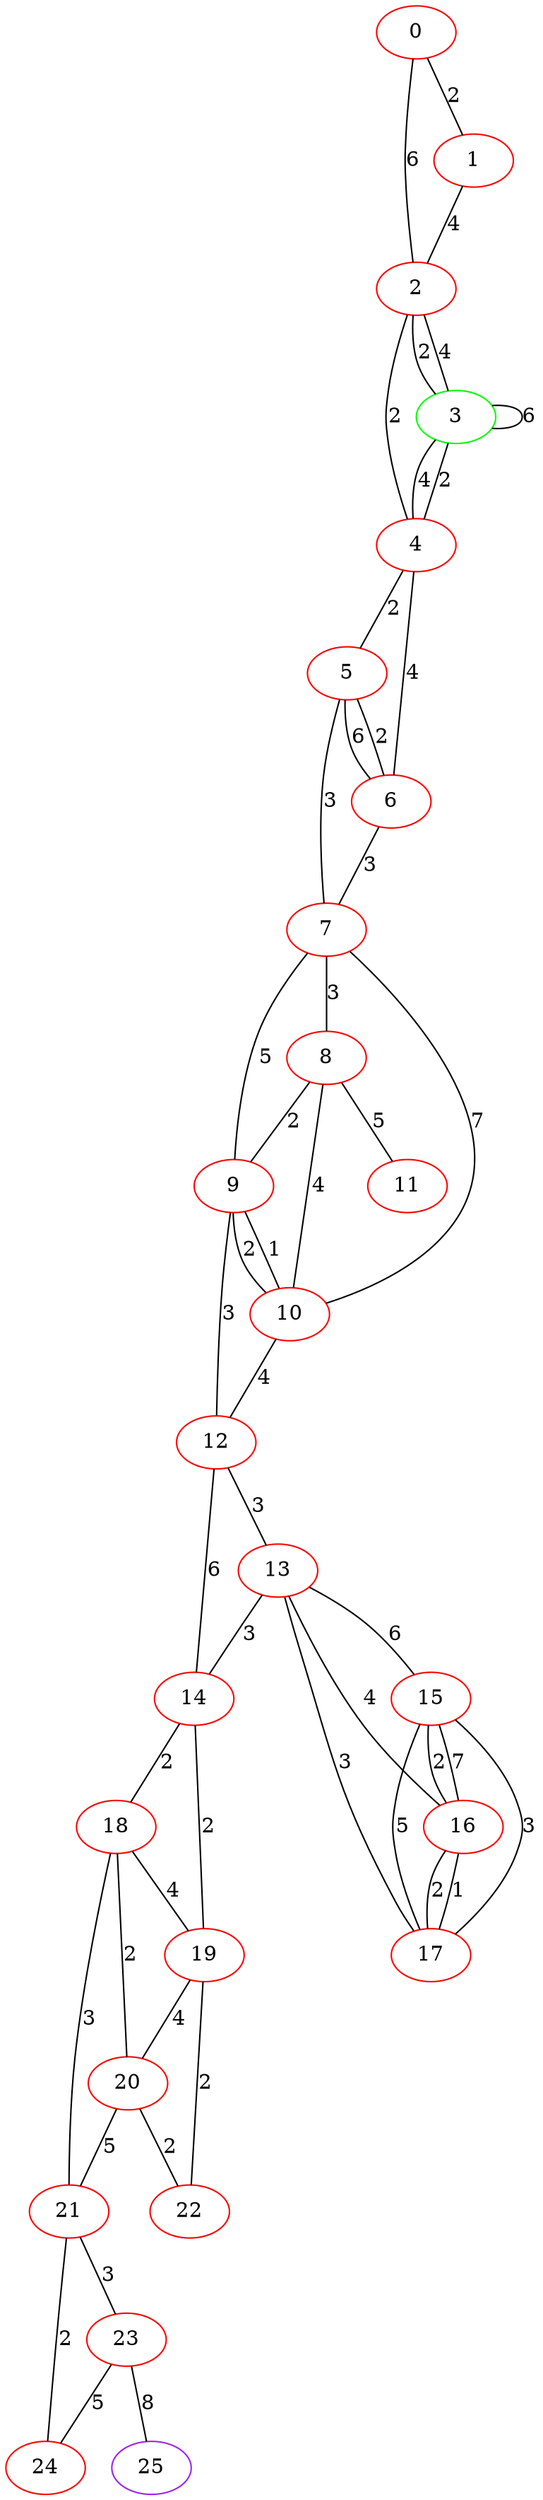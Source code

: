 graph "" {
0 [color=red, weight=1];
1 [color=red, weight=1];
2 [color=red, weight=1];
3 [color=green, weight=2];
4 [color=red, weight=1];
5 [color=red, weight=1];
6 [color=red, weight=1];
7 [color=red, weight=1];
8 [color=red, weight=1];
9 [color=red, weight=1];
10 [color=red, weight=1];
11 [color=red, weight=1];
12 [color=red, weight=1];
13 [color=red, weight=1];
14 [color=red, weight=1];
15 [color=red, weight=1];
16 [color=red, weight=1];
17 [color=red, weight=1];
18 [color=red, weight=1];
19 [color=red, weight=1];
20 [color=red, weight=1];
21 [color=red, weight=1];
22 [color=red, weight=1];
23 [color=red, weight=1];
24 [color=red, weight=1];
25 [color=purple, weight=4];
0 -- 1  [key=0, label=2];
0 -- 2  [key=0, label=6];
1 -- 2  [key=0, label=4];
2 -- 3  [key=0, label=2];
2 -- 3  [key=1, label=4];
2 -- 4  [key=0, label=2];
3 -- 3  [key=0, label=6];
3 -- 4  [key=0, label=4];
3 -- 4  [key=1, label=2];
4 -- 5  [key=0, label=2];
4 -- 6  [key=0, label=4];
5 -- 6  [key=0, label=2];
5 -- 6  [key=1, label=6];
5 -- 7  [key=0, label=3];
6 -- 7  [key=0, label=3];
7 -- 8  [key=0, label=3];
7 -- 9  [key=0, label=5];
7 -- 10  [key=0, label=7];
8 -- 9  [key=0, label=2];
8 -- 10  [key=0, label=4];
8 -- 11  [key=0, label=5];
9 -- 10  [key=0, label=2];
9 -- 10  [key=1, label=1];
9 -- 12  [key=0, label=3];
10 -- 12  [key=0, label=4];
12 -- 13  [key=0, label=3];
12 -- 14  [key=0, label=6];
13 -- 16  [key=0, label=4];
13 -- 17  [key=0, label=3];
13 -- 14  [key=0, label=3];
13 -- 15  [key=0, label=6];
14 -- 18  [key=0, label=2];
14 -- 19  [key=0, label=2];
15 -- 16  [key=0, label=2];
15 -- 16  [key=1, label=7];
15 -- 17  [key=0, label=3];
15 -- 17  [key=1, label=5];
16 -- 17  [key=0, label=1];
16 -- 17  [key=1, label=2];
18 -- 19  [key=0, label=4];
18 -- 20  [key=0, label=2];
18 -- 21  [key=0, label=3];
19 -- 20  [key=0, label=4];
19 -- 22  [key=0, label=2];
20 -- 21  [key=0, label=5];
20 -- 22  [key=0, label=2];
21 -- 24  [key=0, label=2];
21 -- 23  [key=0, label=3];
23 -- 24  [key=0, label=5];
23 -- 25  [key=0, label=8];
}

